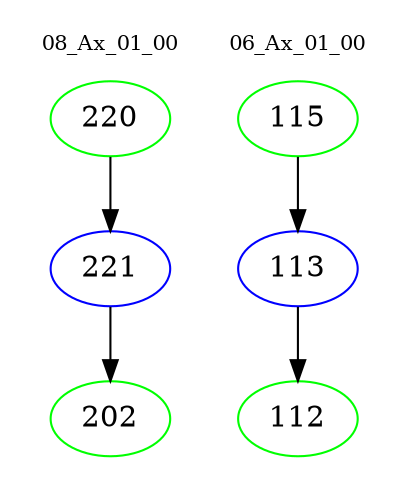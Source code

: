 digraph{
subgraph cluster_0 {
color = white
label = "08_Ax_01_00";
fontsize=10;
T0_220 [label="220", color="green"]
T0_220 -> T0_221 [color="black"]
T0_221 [label="221", color="blue"]
T0_221 -> T0_202 [color="black"]
T0_202 [label="202", color="green"]
}
subgraph cluster_1 {
color = white
label = "06_Ax_01_00";
fontsize=10;
T1_115 [label="115", color="green"]
T1_115 -> T1_113 [color="black"]
T1_113 [label="113", color="blue"]
T1_113 -> T1_112 [color="black"]
T1_112 [label="112", color="green"]
}
}
